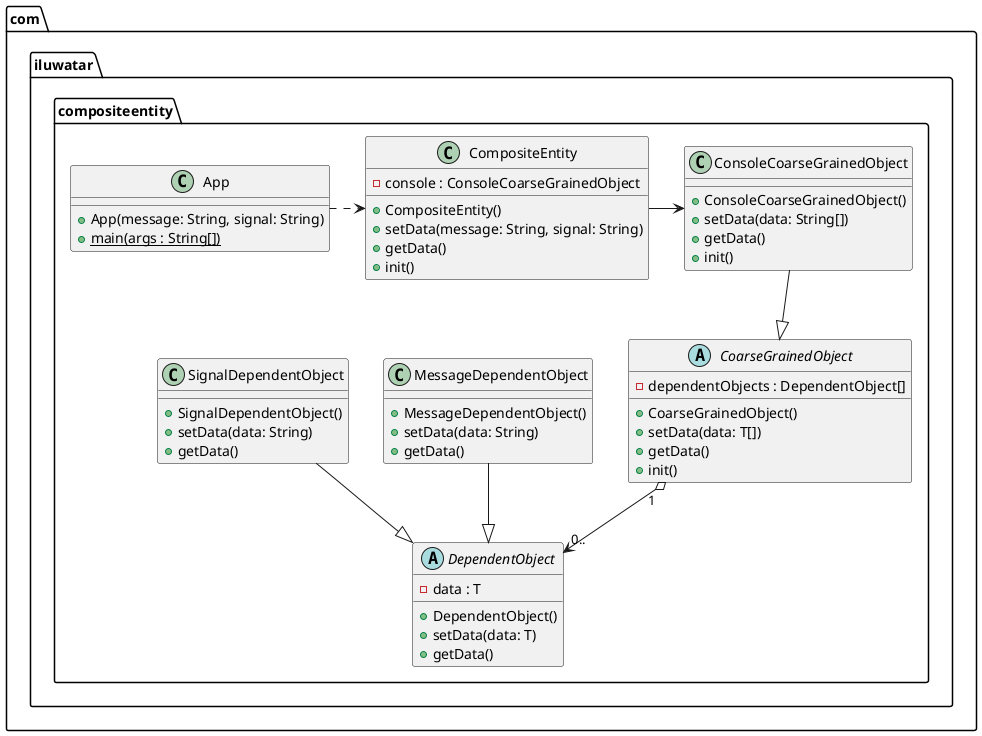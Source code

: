 @startuml
package com.iluwatar.compositeentity {
  class App {
     + App(message: String, signal: String)
     + main(args : String[]) {static}
  }
  class CompositeEntity{
      - console : ConsoleCoarseGrainedObject
      + CompositeEntity()
      + setData(message: String, signal: String)
      + getData()
      + init()
    }
  abstract CoarseGrainedObject{
    - dependentObjects : DependentObject[]
    + CoarseGrainedObject()
    + setData(data: T[])
    + getData()
    + init()
  }
  abstract DependentObject{
      - data : T
      + DependentObject()
      + setData(data: T)
      + getData()
  }
  class ConsoleCoarseGrainedObject{
      + ConsoleCoarseGrainedObject()
      + setData(data: String[])
      + getData()
      + init()
  }
  class MessageDependentObject{
          + MessageDependentObject()
          + setData(data: String)
          + getData()
  }
  class SignalDependentObject{
            + SignalDependentObject()
            + setData(data: String)
            + getData()
  }

  MessageDependentObject --|> DependentObject
  SignalDependentObject  --|> DependentObject
  ConsoleCoarseGrainedObject --|> CoarseGrainedObject
  CompositeEntity -right-> ConsoleCoarseGrainedObject
  CoarseGrainedObject "1" o--> "0.." DependentObject
  App .right.> CompositeEntity
}
@enduml
